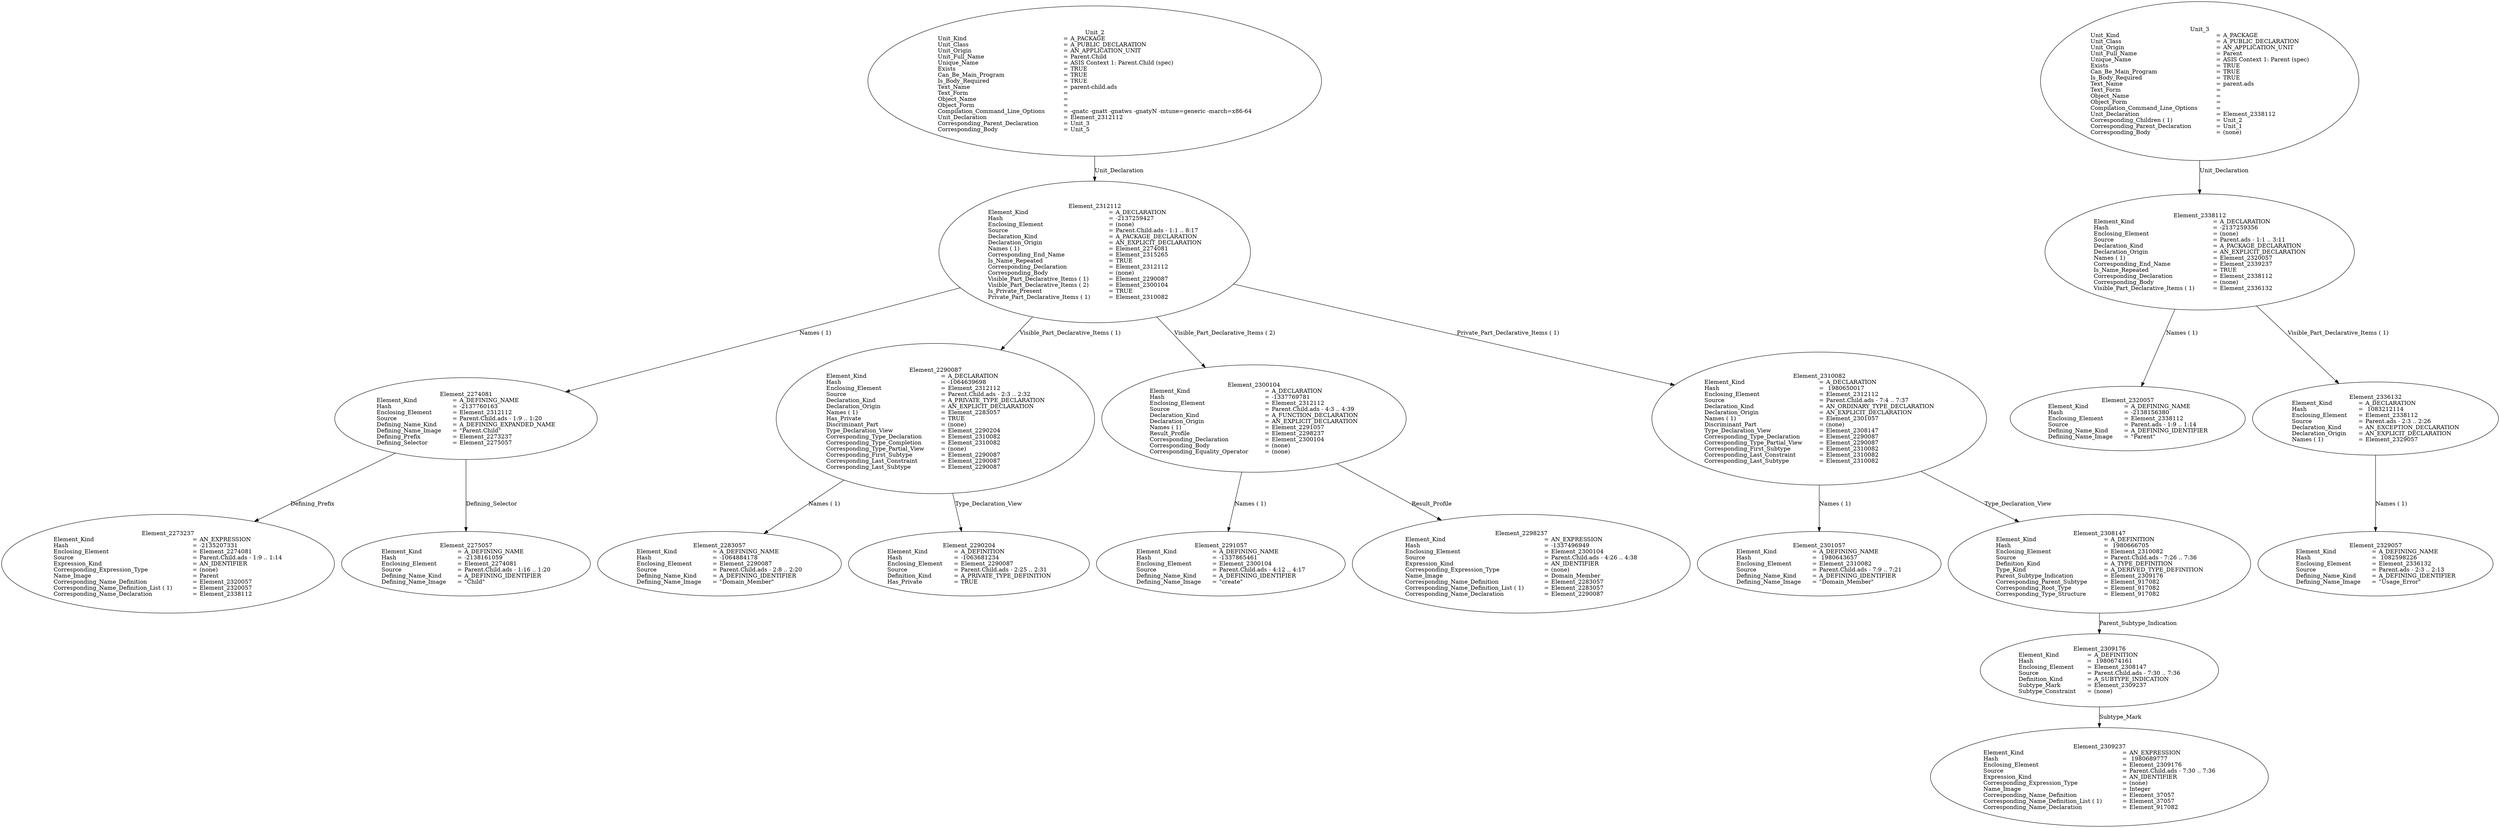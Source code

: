 digraph "parent-child.adt" {
  Unit_2 -> Element_2312112
      [ label=Unit_Declaration ];
  Unit_2
      [ label=<<TABLE BORDER="0" CELLBORDER="0" CELLSPACING="0" CELLPADDING="0"> 
          <TR><TD COLSPAN="3">Unit_2</TD></TR>
          <TR><TD ALIGN="LEFT">Unit_Kind   </TD><TD> = </TD><TD ALIGN="LEFT">A_PACKAGE</TD></TR>
          <TR><TD ALIGN="LEFT">Unit_Class   </TD><TD> = </TD><TD ALIGN="LEFT">A_PUBLIC_DECLARATION</TD></TR>
          <TR><TD ALIGN="LEFT">Unit_Origin   </TD><TD> = </TD><TD ALIGN="LEFT">AN_APPLICATION_UNIT</TD></TR>
          <TR><TD ALIGN="LEFT">Unit_Full_Name    </TD><TD> = </TD><TD ALIGN="LEFT">Parent.Child</TD></TR>
          <TR><TD ALIGN="LEFT">Unique_Name   </TD><TD> = </TD><TD ALIGN="LEFT">ASIS Context 1: Parent.Child (spec)</TD></TR>
          <TR><TD ALIGN="LEFT">Exists  </TD><TD> = </TD><TD ALIGN="LEFT">TRUE</TD></TR>
          <TR><TD ALIGN="LEFT">Can_Be_Main_Program     </TD><TD> = </TD><TD ALIGN="LEFT">TRUE</TD></TR>
          <TR><TD ALIGN="LEFT">Is_Body_Required     </TD><TD> = </TD><TD ALIGN="LEFT">TRUE</TD></TR>
          <TR><TD ALIGN="LEFT">Text_Name   </TD><TD> = </TD><TD ALIGN="LEFT">parent-child.ads</TD></TR>
          <TR><TD ALIGN="LEFT">Text_Form   </TD><TD> = </TD><TD ALIGN="LEFT"></TD></TR>
          <TR><TD ALIGN="LEFT">Object_Name   </TD><TD> = </TD><TD ALIGN="LEFT"></TD></TR>
          <TR><TD ALIGN="LEFT">Object_Form   </TD><TD> = </TD><TD ALIGN="LEFT"></TD></TR>
          <TR><TD ALIGN="LEFT">Compilation_Command_Line_Options         </TD><TD> = </TD><TD ALIGN="LEFT">-gnatc -gnatt -gnatws -gnatyN -mtune=generic -march=x86-64</TD></TR>
          <TR><TD ALIGN="LEFT">Unit_Declaration     </TD><TD> = </TD><TD ALIGN="LEFT">Element_2312112</TD></TR>
          <TR><TD ALIGN="LEFT">Corresponding_Parent_Declaration         </TD><TD> = </TD><TD ALIGN="LEFT">Unit_3</TD></TR>
          <TR><TD ALIGN="LEFT">Corresponding_Body     </TD><TD> = </TD><TD ALIGN="LEFT">Unit_5</TD></TR>
          </TABLE>> ];
  Element_2312112 -> Element_2274081
      [ label="Names ( 1)" ];
  Element_2312112 -> Element_2290087
      [ label="Visible_Part_Declarative_Items ( 1)" ];
  Element_2312112 -> Element_2300104
      [ label="Visible_Part_Declarative_Items ( 2)" ];
  Element_2312112 -> Element_2310082
      [ label="Private_Part_Declarative_Items ( 1)" ];
  Element_2312112
      [ label=<<TABLE BORDER="0" CELLBORDER="0" CELLSPACING="0" CELLPADDING="0"> 
          <TR><TD COLSPAN="3">Element_2312112</TD></TR>
          <TR><TD ALIGN="LEFT">Element_Kind    </TD><TD> = </TD><TD ALIGN="LEFT">A_DECLARATION</TD></TR>
          <TR><TD ALIGN="LEFT">Hash  </TD><TD> = </TD><TD ALIGN="LEFT">-2137259427</TD></TR>
          <TR><TD ALIGN="LEFT">Enclosing_Element     </TD><TD> = </TD><TD ALIGN="LEFT">(none)</TD></TR>
          <TR><TD ALIGN="LEFT">Source  </TD><TD> = </TD><TD ALIGN="LEFT">Parent.Child.ads - 1:1 .. 8:17</TD></TR>
          <TR><TD ALIGN="LEFT">Declaration_Kind     </TD><TD> = </TD><TD ALIGN="LEFT">A_PACKAGE_DECLARATION</TD></TR>
          <TR><TD ALIGN="LEFT">Declaration_Origin     </TD><TD> = </TD><TD ALIGN="LEFT">AN_EXPLICIT_DECLARATION</TD></TR>
          <TR><TD ALIGN="LEFT">Names ( 1)   </TD><TD> = </TD><TD ALIGN="LEFT">Element_2274081</TD></TR>
          <TR><TD ALIGN="LEFT">Corresponding_End_Name      </TD><TD> = </TD><TD ALIGN="LEFT">Element_2315265</TD></TR>
          <TR><TD ALIGN="LEFT">Is_Name_Repeated     </TD><TD> = </TD><TD ALIGN="LEFT">TRUE</TD></TR>
          <TR><TD ALIGN="LEFT">Corresponding_Declaration       </TD><TD> = </TD><TD ALIGN="LEFT">Element_2312112</TD></TR>
          <TR><TD ALIGN="LEFT">Corresponding_Body     </TD><TD> = </TD><TD ALIGN="LEFT">(none)</TD></TR>
          <TR><TD ALIGN="LEFT">Visible_Part_Declarative_Items ( 1)         </TD><TD> = </TD><TD ALIGN="LEFT">Element_2290087</TD></TR>
          <TR><TD ALIGN="LEFT">Visible_Part_Declarative_Items ( 2)         </TD><TD> = </TD><TD ALIGN="LEFT">Element_2300104</TD></TR>
          <TR><TD ALIGN="LEFT">Is_Private_Present     </TD><TD> = </TD><TD ALIGN="LEFT">TRUE</TD></TR>
          <TR><TD ALIGN="LEFT">Private_Part_Declarative_Items ( 1)         </TD><TD> = </TD><TD ALIGN="LEFT">Element_2310082</TD></TR>
          </TABLE>> ];
  Element_2274081 -> Element_2273237
      [ label=Defining_Prefix ];
  Element_2274081 -> Element_2275057
      [ label=Defining_Selector ];
  Element_2274081
      [ label=<<TABLE BORDER="0" CELLBORDER="0" CELLSPACING="0" CELLPADDING="0"> 
          <TR><TD COLSPAN="3">Element_2274081</TD></TR>
          <TR><TD ALIGN="LEFT">Element_Kind    </TD><TD> = </TD><TD ALIGN="LEFT">A_DEFINING_NAME</TD></TR>
          <TR><TD ALIGN="LEFT">Hash  </TD><TD> = </TD><TD ALIGN="LEFT">-2137760163</TD></TR>
          <TR><TD ALIGN="LEFT">Enclosing_Element     </TD><TD> = </TD><TD ALIGN="LEFT">Element_2312112</TD></TR>
          <TR><TD ALIGN="LEFT">Source  </TD><TD> = </TD><TD ALIGN="LEFT">Parent.Child.ads - 1:9 .. 1:20</TD></TR>
          <TR><TD ALIGN="LEFT">Defining_Name_Kind     </TD><TD> = </TD><TD ALIGN="LEFT">A_DEFINING_EXPANDED_NAME</TD></TR>
          <TR><TD ALIGN="LEFT">Defining_Name_Image     </TD><TD> = </TD><TD ALIGN="LEFT">"Parent.Child"</TD></TR>
          <TR><TD ALIGN="LEFT">Defining_Prefix    </TD><TD> = </TD><TD ALIGN="LEFT">Element_2273237</TD></TR>
          <TR><TD ALIGN="LEFT">Defining_Selector     </TD><TD> = </TD><TD ALIGN="LEFT">Element_2275057</TD></TR>
          </TABLE>> ];
  Element_2273237
      [ label=<<TABLE BORDER="0" CELLBORDER="0" CELLSPACING="0" CELLPADDING="0"> 
          <TR><TD COLSPAN="3">Element_2273237</TD></TR>
          <TR><TD ALIGN="LEFT">Element_Kind    </TD><TD> = </TD><TD ALIGN="LEFT">AN_EXPRESSION</TD></TR>
          <TR><TD ALIGN="LEFT">Hash  </TD><TD> = </TD><TD ALIGN="LEFT">-2135207331</TD></TR>
          <TR><TD ALIGN="LEFT">Enclosing_Element     </TD><TD> = </TD><TD ALIGN="LEFT">Element_2274081</TD></TR>
          <TR><TD ALIGN="LEFT">Source  </TD><TD> = </TD><TD ALIGN="LEFT">Parent.Child.ads - 1:9 .. 1:14</TD></TR>
          <TR><TD ALIGN="LEFT">Expression_Kind    </TD><TD> = </TD><TD ALIGN="LEFT">AN_IDENTIFIER</TD></TR>
          <TR><TD ALIGN="LEFT">Corresponding_Expression_Type        </TD><TD> = </TD><TD ALIGN="LEFT">(none)</TD></TR>
          <TR><TD ALIGN="LEFT">Name_Image   </TD><TD> = </TD><TD ALIGN="LEFT">Parent</TD></TR>
          <TR><TD ALIGN="LEFT">Corresponding_Name_Definition        </TD><TD> = </TD><TD ALIGN="LEFT">Element_2320057</TD></TR>
          <TR><TD ALIGN="LEFT">Corresponding_Name_Definition_List ( 1)          </TD><TD> = </TD><TD ALIGN="LEFT">Element_2320057</TD></TR>
          <TR><TD ALIGN="LEFT">Corresponding_Name_Declaration        </TD><TD> = </TD><TD ALIGN="LEFT">Element_2338112</TD></TR>
          </TABLE>> ];
  Element_2275057
      [ label=<<TABLE BORDER="0" CELLBORDER="0" CELLSPACING="0" CELLPADDING="0"> 
          <TR><TD COLSPAN="3">Element_2275057</TD></TR>
          <TR><TD ALIGN="LEFT">Element_Kind    </TD><TD> = </TD><TD ALIGN="LEFT">A_DEFINING_NAME</TD></TR>
          <TR><TD ALIGN="LEFT">Hash  </TD><TD> = </TD><TD ALIGN="LEFT">-2138161059</TD></TR>
          <TR><TD ALIGN="LEFT">Enclosing_Element     </TD><TD> = </TD><TD ALIGN="LEFT">Element_2274081</TD></TR>
          <TR><TD ALIGN="LEFT">Source  </TD><TD> = </TD><TD ALIGN="LEFT">Parent.Child.ads - 1:16 .. 1:20</TD></TR>
          <TR><TD ALIGN="LEFT">Defining_Name_Kind     </TD><TD> = </TD><TD ALIGN="LEFT">A_DEFINING_IDENTIFIER</TD></TR>
          <TR><TD ALIGN="LEFT">Defining_Name_Image     </TD><TD> = </TD><TD ALIGN="LEFT">"Child"</TD></TR>
          </TABLE>> ];
  Element_2290087 -> Element_2283057
      [ label="Names ( 1)" ];
  Element_2290087 -> Element_2290204
      [ label=Type_Declaration_View ];
  Element_2290087
      [ label=<<TABLE BORDER="0" CELLBORDER="0" CELLSPACING="0" CELLPADDING="0"> 
          <TR><TD COLSPAN="3">Element_2290087</TD></TR>
          <TR><TD ALIGN="LEFT">Element_Kind    </TD><TD> = </TD><TD ALIGN="LEFT">A_DECLARATION</TD></TR>
          <TR><TD ALIGN="LEFT">Hash  </TD><TD> = </TD><TD ALIGN="LEFT">-1064639698</TD></TR>
          <TR><TD ALIGN="LEFT">Enclosing_Element     </TD><TD> = </TD><TD ALIGN="LEFT">Element_2312112</TD></TR>
          <TR><TD ALIGN="LEFT">Source  </TD><TD> = </TD><TD ALIGN="LEFT">Parent.Child.ads - 2:3 .. 2:32</TD></TR>
          <TR><TD ALIGN="LEFT">Declaration_Kind     </TD><TD> = </TD><TD ALIGN="LEFT">A_PRIVATE_TYPE_DECLARATION</TD></TR>
          <TR><TD ALIGN="LEFT">Declaration_Origin     </TD><TD> = </TD><TD ALIGN="LEFT">AN_EXPLICIT_DECLARATION</TD></TR>
          <TR><TD ALIGN="LEFT">Names ( 1)   </TD><TD> = </TD><TD ALIGN="LEFT">Element_2283057</TD></TR>
          <TR><TD ALIGN="LEFT">Has_Private   </TD><TD> = </TD><TD ALIGN="LEFT">TRUE</TD></TR>
          <TR><TD ALIGN="LEFT">Discriminant_Part     </TD><TD> = </TD><TD ALIGN="LEFT">(none)</TD></TR>
          <TR><TD ALIGN="LEFT">Type_Declaration_View      </TD><TD> = </TD><TD ALIGN="LEFT">Element_2290204</TD></TR>
          <TR><TD ALIGN="LEFT">Corresponding_Type_Declaration        </TD><TD> = </TD><TD ALIGN="LEFT">Element_2310082</TD></TR>
          <TR><TD ALIGN="LEFT">Corresponding_Type_Completion        </TD><TD> = </TD><TD ALIGN="LEFT">Element_2310082</TD></TR>
          <TR><TD ALIGN="LEFT">Corresponding_Type_Partial_View        </TD><TD> = </TD><TD ALIGN="LEFT">(none)</TD></TR>
          <TR><TD ALIGN="LEFT">Corresponding_First_Subtype       </TD><TD> = </TD><TD ALIGN="LEFT">Element_2290087</TD></TR>
          <TR><TD ALIGN="LEFT">Corresponding_Last_Constraint        </TD><TD> = </TD><TD ALIGN="LEFT">Element_2290087</TD></TR>
          <TR><TD ALIGN="LEFT">Corresponding_Last_Subtype       </TD><TD> = </TD><TD ALIGN="LEFT">Element_2290087</TD></TR>
          </TABLE>> ];
  Element_2283057
      [ label=<<TABLE BORDER="0" CELLBORDER="0" CELLSPACING="0" CELLPADDING="0"> 
          <TR><TD COLSPAN="3">Element_2283057</TD></TR>
          <TR><TD ALIGN="LEFT">Element_Kind    </TD><TD> = </TD><TD ALIGN="LEFT">A_DEFINING_NAME</TD></TR>
          <TR><TD ALIGN="LEFT">Hash  </TD><TD> = </TD><TD ALIGN="LEFT">-1064884178</TD></TR>
          <TR><TD ALIGN="LEFT">Enclosing_Element     </TD><TD> = </TD><TD ALIGN="LEFT">Element_2290087</TD></TR>
          <TR><TD ALIGN="LEFT">Source  </TD><TD> = </TD><TD ALIGN="LEFT">Parent.Child.ads - 2:8 .. 2:20</TD></TR>
          <TR><TD ALIGN="LEFT">Defining_Name_Kind     </TD><TD> = </TD><TD ALIGN="LEFT">A_DEFINING_IDENTIFIER</TD></TR>
          <TR><TD ALIGN="LEFT">Defining_Name_Image     </TD><TD> = </TD><TD ALIGN="LEFT">"Domain_Member"</TD></TR>
          </TABLE>> ];
  Element_2290204
      [ label=<<TABLE BORDER="0" CELLBORDER="0" CELLSPACING="0" CELLPADDING="0"> 
          <TR><TD COLSPAN="3">Element_2290204</TD></TR>
          <TR><TD ALIGN="LEFT">Element_Kind    </TD><TD> = </TD><TD ALIGN="LEFT">A_DEFINITION</TD></TR>
          <TR><TD ALIGN="LEFT">Hash  </TD><TD> = </TD><TD ALIGN="LEFT">-1063681234</TD></TR>
          <TR><TD ALIGN="LEFT">Enclosing_Element     </TD><TD> = </TD><TD ALIGN="LEFT">Element_2290087</TD></TR>
          <TR><TD ALIGN="LEFT">Source  </TD><TD> = </TD><TD ALIGN="LEFT">Parent.Child.ads - 2:25 .. 2:31</TD></TR>
          <TR><TD ALIGN="LEFT">Definition_Kind    </TD><TD> = </TD><TD ALIGN="LEFT">A_PRIVATE_TYPE_DEFINITION</TD></TR>
          <TR><TD ALIGN="LEFT">Has_Private   </TD><TD> = </TD><TD ALIGN="LEFT">TRUE</TD></TR>
          </TABLE>> ];
  Element_2300104 -> Element_2291057
      [ label="Names ( 1)" ];
  Element_2300104 -> Element_2298237
      [ label=Result_Profile ];
  Element_2300104
      [ label=<<TABLE BORDER="0" CELLBORDER="0" CELLSPACING="0" CELLPADDING="0"> 
          <TR><TD COLSPAN="3">Element_2300104</TD></TR>
          <TR><TD ALIGN="LEFT">Element_Kind    </TD><TD> = </TD><TD ALIGN="LEFT">A_DECLARATION</TD></TR>
          <TR><TD ALIGN="LEFT">Hash  </TD><TD> = </TD><TD ALIGN="LEFT">-1337769781</TD></TR>
          <TR><TD ALIGN="LEFT">Enclosing_Element     </TD><TD> = </TD><TD ALIGN="LEFT">Element_2312112</TD></TR>
          <TR><TD ALIGN="LEFT">Source  </TD><TD> = </TD><TD ALIGN="LEFT">Parent.Child.ads - 4:3 .. 4:39</TD></TR>
          <TR><TD ALIGN="LEFT">Declaration_Kind     </TD><TD> = </TD><TD ALIGN="LEFT">A_FUNCTION_DECLARATION</TD></TR>
          <TR><TD ALIGN="LEFT">Declaration_Origin     </TD><TD> = </TD><TD ALIGN="LEFT">AN_EXPLICIT_DECLARATION</TD></TR>
          <TR><TD ALIGN="LEFT">Names ( 1)   </TD><TD> = </TD><TD ALIGN="LEFT">Element_2291057</TD></TR>
          <TR><TD ALIGN="LEFT">Result_Profile    </TD><TD> = </TD><TD ALIGN="LEFT">Element_2298237</TD></TR>
          <TR><TD ALIGN="LEFT">Corresponding_Declaration       </TD><TD> = </TD><TD ALIGN="LEFT">Element_2300104</TD></TR>
          <TR><TD ALIGN="LEFT">Corresponding_Body     </TD><TD> = </TD><TD ALIGN="LEFT">(none)</TD></TR>
          <TR><TD ALIGN="LEFT">Corresponding_Equality_Operator        </TD><TD> = </TD><TD ALIGN="LEFT">(none)</TD></TR>
          </TABLE>> ];
  Element_2291057
      [ label=<<TABLE BORDER="0" CELLBORDER="0" CELLSPACING="0" CELLPADDING="0"> 
          <TR><TD COLSPAN="3">Element_2291057</TD></TR>
          <TR><TD ALIGN="LEFT">Element_Kind    </TD><TD> = </TD><TD ALIGN="LEFT">A_DEFINING_NAME</TD></TR>
          <TR><TD ALIGN="LEFT">Hash  </TD><TD> = </TD><TD ALIGN="LEFT">-1337865461</TD></TR>
          <TR><TD ALIGN="LEFT">Enclosing_Element     </TD><TD> = </TD><TD ALIGN="LEFT">Element_2300104</TD></TR>
          <TR><TD ALIGN="LEFT">Source  </TD><TD> = </TD><TD ALIGN="LEFT">Parent.Child.ads - 4:12 .. 4:17</TD></TR>
          <TR><TD ALIGN="LEFT">Defining_Name_Kind     </TD><TD> = </TD><TD ALIGN="LEFT">A_DEFINING_IDENTIFIER</TD></TR>
          <TR><TD ALIGN="LEFT">Defining_Name_Image     </TD><TD> = </TD><TD ALIGN="LEFT">"create"</TD></TR>
          </TABLE>> ];
  Element_2298237
      [ label=<<TABLE BORDER="0" CELLBORDER="0" CELLSPACING="0" CELLPADDING="0"> 
          <TR><TD COLSPAN="3">Element_2298237</TD></TR>
          <TR><TD ALIGN="LEFT">Element_Kind    </TD><TD> = </TD><TD ALIGN="LEFT">AN_EXPRESSION</TD></TR>
          <TR><TD ALIGN="LEFT">Hash  </TD><TD> = </TD><TD ALIGN="LEFT">-1337496949</TD></TR>
          <TR><TD ALIGN="LEFT">Enclosing_Element     </TD><TD> = </TD><TD ALIGN="LEFT">Element_2300104</TD></TR>
          <TR><TD ALIGN="LEFT">Source  </TD><TD> = </TD><TD ALIGN="LEFT">Parent.Child.ads - 4:26 .. 4:38</TD></TR>
          <TR><TD ALIGN="LEFT">Expression_Kind    </TD><TD> = </TD><TD ALIGN="LEFT">AN_IDENTIFIER</TD></TR>
          <TR><TD ALIGN="LEFT">Corresponding_Expression_Type        </TD><TD> = </TD><TD ALIGN="LEFT">(none)</TD></TR>
          <TR><TD ALIGN="LEFT">Name_Image   </TD><TD> = </TD><TD ALIGN="LEFT">Domain_Member</TD></TR>
          <TR><TD ALIGN="LEFT">Corresponding_Name_Definition        </TD><TD> = </TD><TD ALIGN="LEFT">Element_2283057</TD></TR>
          <TR><TD ALIGN="LEFT">Corresponding_Name_Definition_List ( 1)          </TD><TD> = </TD><TD ALIGN="LEFT">Element_2283057</TD></TR>
          <TR><TD ALIGN="LEFT">Corresponding_Name_Declaration        </TD><TD> = </TD><TD ALIGN="LEFT">Element_2290087</TD></TR>
          </TABLE>> ];
  Element_2310082 -> Element_2301057
      [ label="Names ( 1)" ];
  Element_2310082 -> Element_2308147
      [ label=Type_Declaration_View ];
  Element_2310082
      [ label=<<TABLE BORDER="0" CELLBORDER="0" CELLSPACING="0" CELLPADDING="0"> 
          <TR><TD COLSPAN="3">Element_2310082</TD></TR>
          <TR><TD ALIGN="LEFT">Element_Kind    </TD><TD> = </TD><TD ALIGN="LEFT">A_DECLARATION</TD></TR>
          <TR><TD ALIGN="LEFT">Hash  </TD><TD> = </TD><TD ALIGN="LEFT"> 1980650017</TD></TR>
          <TR><TD ALIGN="LEFT">Enclosing_Element     </TD><TD> = </TD><TD ALIGN="LEFT">Element_2312112</TD></TR>
          <TR><TD ALIGN="LEFT">Source  </TD><TD> = </TD><TD ALIGN="LEFT">Parent.Child.ads - 7:4 .. 7:37</TD></TR>
          <TR><TD ALIGN="LEFT">Declaration_Kind     </TD><TD> = </TD><TD ALIGN="LEFT">AN_ORDINARY_TYPE_DECLARATION</TD></TR>
          <TR><TD ALIGN="LEFT">Declaration_Origin     </TD><TD> = </TD><TD ALIGN="LEFT">AN_EXPLICIT_DECLARATION</TD></TR>
          <TR><TD ALIGN="LEFT">Names ( 1)   </TD><TD> = </TD><TD ALIGN="LEFT">Element_2301057</TD></TR>
          <TR><TD ALIGN="LEFT">Discriminant_Part     </TD><TD> = </TD><TD ALIGN="LEFT">(none)</TD></TR>
          <TR><TD ALIGN="LEFT">Type_Declaration_View      </TD><TD> = </TD><TD ALIGN="LEFT">Element_2308147</TD></TR>
          <TR><TD ALIGN="LEFT">Corresponding_Type_Declaration        </TD><TD> = </TD><TD ALIGN="LEFT">Element_2290087</TD></TR>
          <TR><TD ALIGN="LEFT">Corresponding_Type_Partial_View        </TD><TD> = </TD><TD ALIGN="LEFT">Element_2290087</TD></TR>
          <TR><TD ALIGN="LEFT">Corresponding_First_Subtype       </TD><TD> = </TD><TD ALIGN="LEFT">Element_2310082</TD></TR>
          <TR><TD ALIGN="LEFT">Corresponding_Last_Constraint        </TD><TD> = </TD><TD ALIGN="LEFT">Element_2310082</TD></TR>
          <TR><TD ALIGN="LEFT">Corresponding_Last_Subtype       </TD><TD> = </TD><TD ALIGN="LEFT">Element_2310082</TD></TR>
          </TABLE>> ];
  Element_2301057
      [ label=<<TABLE BORDER="0" CELLBORDER="0" CELLSPACING="0" CELLPADDING="0"> 
          <TR><TD COLSPAN="3">Element_2301057</TD></TR>
          <TR><TD ALIGN="LEFT">Element_Kind    </TD><TD> = </TD><TD ALIGN="LEFT">A_DEFINING_NAME</TD></TR>
          <TR><TD ALIGN="LEFT">Hash  </TD><TD> = </TD><TD ALIGN="LEFT"> 1980643657</TD></TR>
          <TR><TD ALIGN="LEFT">Enclosing_Element     </TD><TD> = </TD><TD ALIGN="LEFT">Element_2310082</TD></TR>
          <TR><TD ALIGN="LEFT">Source  </TD><TD> = </TD><TD ALIGN="LEFT">Parent.Child.ads - 7:9 .. 7:21</TD></TR>
          <TR><TD ALIGN="LEFT">Defining_Name_Kind     </TD><TD> = </TD><TD ALIGN="LEFT">A_DEFINING_IDENTIFIER</TD></TR>
          <TR><TD ALIGN="LEFT">Defining_Name_Image     </TD><TD> = </TD><TD ALIGN="LEFT">"Domain_Member"</TD></TR>
          </TABLE>> ];
  Element_2308147 -> Element_2309176
      [ label=Parent_Subtype_Indication ];
  Element_2308147
      [ label=<<TABLE BORDER="0" CELLBORDER="0" CELLSPACING="0" CELLPADDING="0"> 
          <TR><TD COLSPAN="3">Element_2308147</TD></TR>
          <TR><TD ALIGN="LEFT">Element_Kind    </TD><TD> = </TD><TD ALIGN="LEFT">A_DEFINITION</TD></TR>
          <TR><TD ALIGN="LEFT">Hash  </TD><TD> = </TD><TD ALIGN="LEFT"> 1980666705</TD></TR>
          <TR><TD ALIGN="LEFT">Enclosing_Element     </TD><TD> = </TD><TD ALIGN="LEFT">Element_2310082</TD></TR>
          <TR><TD ALIGN="LEFT">Source  </TD><TD> = </TD><TD ALIGN="LEFT">Parent.Child.ads - 7:26 .. 7:36</TD></TR>
          <TR><TD ALIGN="LEFT">Definition_Kind    </TD><TD> = </TD><TD ALIGN="LEFT">A_TYPE_DEFINITION</TD></TR>
          <TR><TD ALIGN="LEFT">Type_Kind   </TD><TD> = </TD><TD ALIGN="LEFT">A_DERIVED_TYPE_DEFINITION</TD></TR>
          <TR><TD ALIGN="LEFT">Parent_Subtype_Indication       </TD><TD> = </TD><TD ALIGN="LEFT">Element_2309176</TD></TR>
          <TR><TD ALIGN="LEFT">Corresponding_Parent_Subtype        </TD><TD> = </TD><TD ALIGN="LEFT">Element_917082</TD></TR>
          <TR><TD ALIGN="LEFT">Corresponding_Root_Type      </TD><TD> = </TD><TD ALIGN="LEFT">Element_917082</TD></TR>
          <TR><TD ALIGN="LEFT">Corresponding_Type_Structure        </TD><TD> = </TD><TD ALIGN="LEFT">Element_917082</TD></TR>
          </TABLE>> ];
  Element_2309176 -> Element_2309237
      [ label=Subtype_Mark ];
  Element_2309176
      [ label=<<TABLE BORDER="0" CELLBORDER="0" CELLSPACING="0" CELLPADDING="0"> 
          <TR><TD COLSPAN="3">Element_2309176</TD></TR>
          <TR><TD ALIGN="LEFT">Element_Kind    </TD><TD> = </TD><TD ALIGN="LEFT">A_DEFINITION</TD></TR>
          <TR><TD ALIGN="LEFT">Hash  </TD><TD> = </TD><TD ALIGN="LEFT"> 1980674161</TD></TR>
          <TR><TD ALIGN="LEFT">Enclosing_Element     </TD><TD> = </TD><TD ALIGN="LEFT">Element_2308147</TD></TR>
          <TR><TD ALIGN="LEFT">Source  </TD><TD> = </TD><TD ALIGN="LEFT">Parent.Child.ads - 7:30 .. 7:36</TD></TR>
          <TR><TD ALIGN="LEFT">Definition_Kind    </TD><TD> = </TD><TD ALIGN="LEFT">A_SUBTYPE_INDICATION</TD></TR>
          <TR><TD ALIGN="LEFT">Subtype_Mark    </TD><TD> = </TD><TD ALIGN="LEFT">Element_2309237</TD></TR>
          <TR><TD ALIGN="LEFT">Subtype_Constraint     </TD><TD> = </TD><TD ALIGN="LEFT">(none)</TD></TR>
          </TABLE>> ];
  Element_2309237
      [ label=<<TABLE BORDER="0" CELLBORDER="0" CELLSPACING="0" CELLPADDING="0"> 
          <TR><TD COLSPAN="3">Element_2309237</TD></TR>
          <TR><TD ALIGN="LEFT">Element_Kind    </TD><TD> = </TD><TD ALIGN="LEFT">AN_EXPRESSION</TD></TR>
          <TR><TD ALIGN="LEFT">Hash  </TD><TD> = </TD><TD ALIGN="LEFT"> 1980689777</TD></TR>
          <TR><TD ALIGN="LEFT">Enclosing_Element     </TD><TD> = </TD><TD ALIGN="LEFT">Element_2309176</TD></TR>
          <TR><TD ALIGN="LEFT">Source  </TD><TD> = </TD><TD ALIGN="LEFT">Parent.Child.ads - 7:30 .. 7:36</TD></TR>
          <TR><TD ALIGN="LEFT">Expression_Kind    </TD><TD> = </TD><TD ALIGN="LEFT">AN_IDENTIFIER</TD></TR>
          <TR><TD ALIGN="LEFT">Corresponding_Expression_Type        </TD><TD> = </TD><TD ALIGN="LEFT">(none)</TD></TR>
          <TR><TD ALIGN="LEFT">Name_Image   </TD><TD> = </TD><TD ALIGN="LEFT">Integer</TD></TR>
          <TR><TD ALIGN="LEFT">Corresponding_Name_Definition        </TD><TD> = </TD><TD ALIGN="LEFT">Element_37057</TD></TR>
          <TR><TD ALIGN="LEFT">Corresponding_Name_Definition_List ( 1)          </TD><TD> = </TD><TD ALIGN="LEFT">Element_37057</TD></TR>
          <TR><TD ALIGN="LEFT">Corresponding_Name_Declaration        </TD><TD> = </TD><TD ALIGN="LEFT">Element_917082</TD></TR>
          </TABLE>> ];
  Unit_3 -> Element_2338112
      [ label=Unit_Declaration ];
  Unit_3
      [ label=<<TABLE BORDER="0" CELLBORDER="0" CELLSPACING="0" CELLPADDING="0"> 
          <TR><TD COLSPAN="3">Unit_3</TD></TR>
          <TR><TD ALIGN="LEFT">Unit_Kind   </TD><TD> = </TD><TD ALIGN="LEFT">A_PACKAGE</TD></TR>
          <TR><TD ALIGN="LEFT">Unit_Class   </TD><TD> = </TD><TD ALIGN="LEFT">A_PUBLIC_DECLARATION</TD></TR>
          <TR><TD ALIGN="LEFT">Unit_Origin   </TD><TD> = </TD><TD ALIGN="LEFT">AN_APPLICATION_UNIT</TD></TR>
          <TR><TD ALIGN="LEFT">Unit_Full_Name    </TD><TD> = </TD><TD ALIGN="LEFT">Parent</TD></TR>
          <TR><TD ALIGN="LEFT">Unique_Name   </TD><TD> = </TD><TD ALIGN="LEFT">ASIS Context 1: Parent (spec)</TD></TR>
          <TR><TD ALIGN="LEFT">Exists  </TD><TD> = </TD><TD ALIGN="LEFT">TRUE</TD></TR>
          <TR><TD ALIGN="LEFT">Can_Be_Main_Program     </TD><TD> = </TD><TD ALIGN="LEFT">TRUE</TD></TR>
          <TR><TD ALIGN="LEFT">Is_Body_Required     </TD><TD> = </TD><TD ALIGN="LEFT">TRUE</TD></TR>
          <TR><TD ALIGN="LEFT">Text_Name   </TD><TD> = </TD><TD ALIGN="LEFT">parent.ads</TD></TR>
          <TR><TD ALIGN="LEFT">Text_Form   </TD><TD> = </TD><TD ALIGN="LEFT"></TD></TR>
          <TR><TD ALIGN="LEFT">Object_Name   </TD><TD> = </TD><TD ALIGN="LEFT"></TD></TR>
          <TR><TD ALIGN="LEFT">Object_Form   </TD><TD> = </TD><TD ALIGN="LEFT"></TD></TR>
          <TR><TD ALIGN="LEFT">Compilation_Command_Line_Options         </TD><TD> = </TD><TD ALIGN="LEFT"></TD></TR>
          <TR><TD ALIGN="LEFT">Unit_Declaration     </TD><TD> = </TD><TD ALIGN="LEFT">Element_2338112</TD></TR>
          <TR><TD ALIGN="LEFT">Corresponding_Children ( 1)       </TD><TD> = </TD><TD ALIGN="LEFT">Unit_2</TD></TR>
          <TR><TD ALIGN="LEFT">Corresponding_Parent_Declaration         </TD><TD> = </TD><TD ALIGN="LEFT">Unit_1</TD></TR>
          <TR><TD ALIGN="LEFT">Corresponding_Body     </TD><TD> = </TD><TD ALIGN="LEFT">(none)</TD></TR>
          </TABLE>> ];
  Element_2338112 -> Element_2320057
      [ label="Names ( 1)" ];
  Element_2338112 -> Element_2336132
      [ label="Visible_Part_Declarative_Items ( 1)" ];
  Element_2338112
      [ label=<<TABLE BORDER="0" CELLBORDER="0" CELLSPACING="0" CELLPADDING="0"> 
          <TR><TD COLSPAN="3">Element_2338112</TD></TR>
          <TR><TD ALIGN="LEFT">Element_Kind    </TD><TD> = </TD><TD ALIGN="LEFT">A_DECLARATION</TD></TR>
          <TR><TD ALIGN="LEFT">Hash  </TD><TD> = </TD><TD ALIGN="LEFT">-2137259356</TD></TR>
          <TR><TD ALIGN="LEFT">Enclosing_Element     </TD><TD> = </TD><TD ALIGN="LEFT">(none)</TD></TR>
          <TR><TD ALIGN="LEFT">Source  </TD><TD> = </TD><TD ALIGN="LEFT">Parent.ads - 1:1 .. 3:11</TD></TR>
          <TR><TD ALIGN="LEFT">Declaration_Kind     </TD><TD> = </TD><TD ALIGN="LEFT">A_PACKAGE_DECLARATION</TD></TR>
          <TR><TD ALIGN="LEFT">Declaration_Origin     </TD><TD> = </TD><TD ALIGN="LEFT">AN_EXPLICIT_DECLARATION</TD></TR>
          <TR><TD ALIGN="LEFT">Names ( 1)   </TD><TD> = </TD><TD ALIGN="LEFT">Element_2320057</TD></TR>
          <TR><TD ALIGN="LEFT">Corresponding_End_Name      </TD><TD> = </TD><TD ALIGN="LEFT">Element_2339237</TD></TR>
          <TR><TD ALIGN="LEFT">Is_Name_Repeated     </TD><TD> = </TD><TD ALIGN="LEFT">TRUE</TD></TR>
          <TR><TD ALIGN="LEFT">Corresponding_Declaration       </TD><TD> = </TD><TD ALIGN="LEFT">Element_2338112</TD></TR>
          <TR><TD ALIGN="LEFT">Corresponding_Body     </TD><TD> = </TD><TD ALIGN="LEFT">(none)</TD></TR>
          <TR><TD ALIGN="LEFT">Visible_Part_Declarative_Items ( 1)         </TD><TD> = </TD><TD ALIGN="LEFT">Element_2336132</TD></TR>
          </TABLE>> ];
  Element_2320057
      [ label=<<TABLE BORDER="0" CELLBORDER="0" CELLSPACING="0" CELLPADDING="0"> 
          <TR><TD COLSPAN="3">Element_2320057</TD></TR>
          <TR><TD ALIGN="LEFT">Element_Kind    </TD><TD> = </TD><TD ALIGN="LEFT">A_DEFINING_NAME</TD></TR>
          <TR><TD ALIGN="LEFT">Hash  </TD><TD> = </TD><TD ALIGN="LEFT">-2138156380</TD></TR>
          <TR><TD ALIGN="LEFT">Enclosing_Element     </TD><TD> = </TD><TD ALIGN="LEFT">Element_2338112</TD></TR>
          <TR><TD ALIGN="LEFT">Source  </TD><TD> = </TD><TD ALIGN="LEFT">Parent.ads - 1:9 .. 1:14</TD></TR>
          <TR><TD ALIGN="LEFT">Defining_Name_Kind     </TD><TD> = </TD><TD ALIGN="LEFT">A_DEFINING_IDENTIFIER</TD></TR>
          <TR><TD ALIGN="LEFT">Defining_Name_Image     </TD><TD> = </TD><TD ALIGN="LEFT">"Parent"</TD></TR>
          </TABLE>> ];
  Element_2336132 -> Element_2329057
      [ label="Names ( 1)" ];
  Element_2336132
      [ label=<<TABLE BORDER="0" CELLBORDER="0" CELLSPACING="0" CELLPADDING="0"> 
          <TR><TD COLSPAN="3">Element_2336132</TD></TR>
          <TR><TD ALIGN="LEFT">Element_Kind    </TD><TD> = </TD><TD ALIGN="LEFT">A_DECLARATION</TD></TR>
          <TR><TD ALIGN="LEFT">Hash  </TD><TD> = </TD><TD ALIGN="LEFT"> 1083212114</TD></TR>
          <TR><TD ALIGN="LEFT">Enclosing_Element     </TD><TD> = </TD><TD ALIGN="LEFT">Element_2338112</TD></TR>
          <TR><TD ALIGN="LEFT">Source  </TD><TD> = </TD><TD ALIGN="LEFT">Parent.ads - 2:3 .. 2:26</TD></TR>
          <TR><TD ALIGN="LEFT">Declaration_Kind     </TD><TD> = </TD><TD ALIGN="LEFT">AN_EXCEPTION_DECLARATION</TD></TR>
          <TR><TD ALIGN="LEFT">Declaration_Origin     </TD><TD> = </TD><TD ALIGN="LEFT">AN_EXPLICIT_DECLARATION</TD></TR>
          <TR><TD ALIGN="LEFT">Names ( 1)   </TD><TD> = </TD><TD ALIGN="LEFT">Element_2329057</TD></TR>
          </TABLE>> ];
  Element_2329057
      [ label=<<TABLE BORDER="0" CELLBORDER="0" CELLSPACING="0" CELLPADDING="0"> 
          <TR><TD COLSPAN="3">Element_2329057</TD></TR>
          <TR><TD ALIGN="LEFT">Element_Kind    </TD><TD> = </TD><TD ALIGN="LEFT">A_DEFINING_NAME</TD></TR>
          <TR><TD ALIGN="LEFT">Hash  </TD><TD> = </TD><TD ALIGN="LEFT"> 1082598226</TD></TR>
          <TR><TD ALIGN="LEFT">Enclosing_Element     </TD><TD> = </TD><TD ALIGN="LEFT">Element_2336132</TD></TR>
          <TR><TD ALIGN="LEFT">Source  </TD><TD> = </TD><TD ALIGN="LEFT">Parent.ads - 2:3 .. 2:13</TD></TR>
          <TR><TD ALIGN="LEFT">Defining_Name_Kind     </TD><TD> = </TD><TD ALIGN="LEFT">A_DEFINING_IDENTIFIER</TD></TR>
          <TR><TD ALIGN="LEFT">Defining_Name_Image     </TD><TD> = </TD><TD ALIGN="LEFT">"Usage_Error"</TD></TR>
          </TABLE>> ]
}
